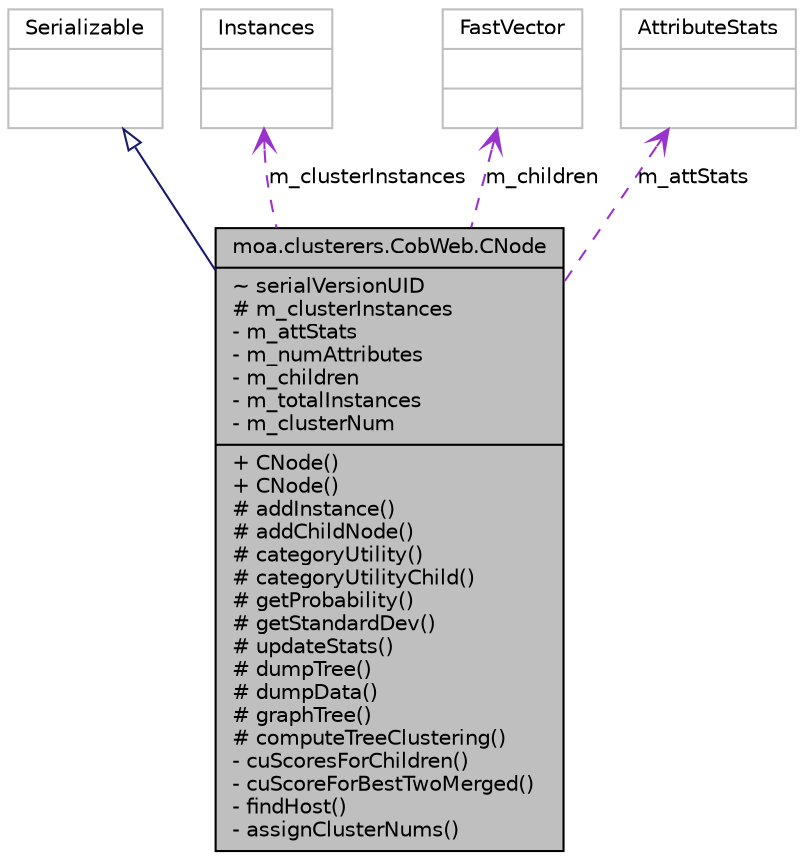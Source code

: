 digraph G
{
  edge [fontname="Helvetica",fontsize="10",labelfontname="Helvetica",labelfontsize="10"];
  node [fontname="Helvetica",fontsize="10",shape=record];
  Node1 [label="{moa.clusterers.CobWeb.CNode\n|~ serialVersionUID\l# m_clusterInstances\l- m_attStats\l- m_numAttributes\l- m_children\l- m_totalInstances\l- m_clusterNum\l|+ CNode()\l+ CNode()\l# addInstance()\l# addChildNode()\l# categoryUtility()\l# categoryUtilityChild()\l# getProbability()\l# getStandardDev()\l# updateStats()\l# dumpTree()\l# dumpData()\l# graphTree()\l# computeTreeClustering()\l- cuScoresForChildren()\l- cuScoreForBestTwoMerged()\l- findHost()\l- assignClusterNums()\l}",height=0.2,width=0.4,color="black", fillcolor="grey75", style="filled" fontcolor="black"];
  Node2 -> Node1 [dir=back,color="midnightblue",fontsize="10",style="solid",arrowtail="empty",fontname="Helvetica"];
  Node2 [label="{Serializable\n||}",height=0.2,width=0.4,color="grey75", fillcolor="white", style="filled"];
  Node3 -> Node1 [dir=back,color="darkorchid3",fontsize="10",style="dashed",label="m_clusterInstances",arrowtail="open",fontname="Helvetica"];
  Node3 [label="{Instances\n||}",height=0.2,width=0.4,color="grey75", fillcolor="white", style="filled"];
  Node4 -> Node1 [dir=back,color="darkorchid3",fontsize="10",style="dashed",label="m_children",arrowtail="open",fontname="Helvetica"];
  Node4 [label="{FastVector\n||}",height=0.2,width=0.4,color="grey75", fillcolor="white", style="filled"];
  Node5 -> Node1 [dir=back,color="darkorchid3",fontsize="10",style="dashed",label="m_attStats",arrowtail="open",fontname="Helvetica"];
  Node5 [label="{AttributeStats\n||}",height=0.2,width=0.4,color="grey75", fillcolor="white", style="filled"];
}
